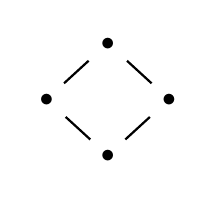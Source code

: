 \begin{tikzcd}[row sep=0.3cm, column sep = 0.3cm]
  &\bullet \arrow[dl,dash,thick]\arrow[dr,dash,thick]&\\
  \bullet & &\bullet\\
  &\bullet \arrow[ul,dash,thick]\arrow[ur,dash,thick]&
\end{tikzcd}

